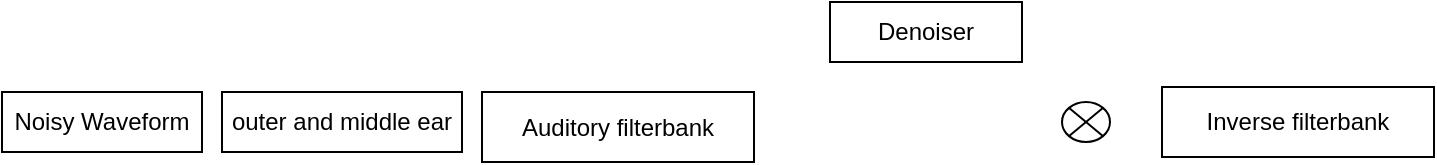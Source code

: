 <mxfile version="20.8.20" type="github">
  <diagram name="第 1 页" id="A7y-OVJT-mDbY2HOoiZ-">
    <mxGraphModel dx="1387" dy="796" grid="1" gridSize="10" guides="1" tooltips="1" connect="1" arrows="1" fold="1" page="1" pageScale="1" pageWidth="827" pageHeight="1169" math="0" shadow="0">
      <root>
        <mxCell id="0" />
        <mxCell id="1" parent="0" />
        <mxCell id="XXLzyL1vh3Rbw9BeUKaH-2" value="Noisy Waveform" style="rounded=0;whiteSpace=wrap;html=1;" vertex="1" parent="1">
          <mxGeometry y="225" width="100" height="30" as="geometry" />
        </mxCell>
        <mxCell id="XXLzyL1vh3Rbw9BeUKaH-3" value="Auditory filterbank" style="rounded=0;whiteSpace=wrap;html=1;" vertex="1" parent="1">
          <mxGeometry x="240" y="225" width="136" height="35" as="geometry" />
        </mxCell>
        <mxCell id="XXLzyL1vh3Rbw9BeUKaH-4" value="outer and middle ear" style="rounded=0;whiteSpace=wrap;html=1;" vertex="1" parent="1">
          <mxGeometry x="110" y="225" width="120" height="30" as="geometry" />
        </mxCell>
        <mxCell id="XXLzyL1vh3Rbw9BeUKaH-6" value="Denoiser" style="rounded=0;whiteSpace=wrap;html=1;" vertex="1" parent="1">
          <mxGeometry x="414" y="180" width="96" height="30" as="geometry" />
        </mxCell>
        <mxCell id="XXLzyL1vh3Rbw9BeUKaH-7" value="" style="verticalLabelPosition=bottom;verticalAlign=top;html=1;shape=mxgraph.flowchart.or;" vertex="1" parent="1">
          <mxGeometry x="530" y="230" width="24" height="20" as="geometry" />
        </mxCell>
        <mxCell id="XXLzyL1vh3Rbw9BeUKaH-9" value="Inverse filterbank" style="rounded=0;whiteSpace=wrap;html=1;" vertex="1" parent="1">
          <mxGeometry x="580" y="222.5" width="136" height="35" as="geometry" />
        </mxCell>
      </root>
    </mxGraphModel>
  </diagram>
</mxfile>

